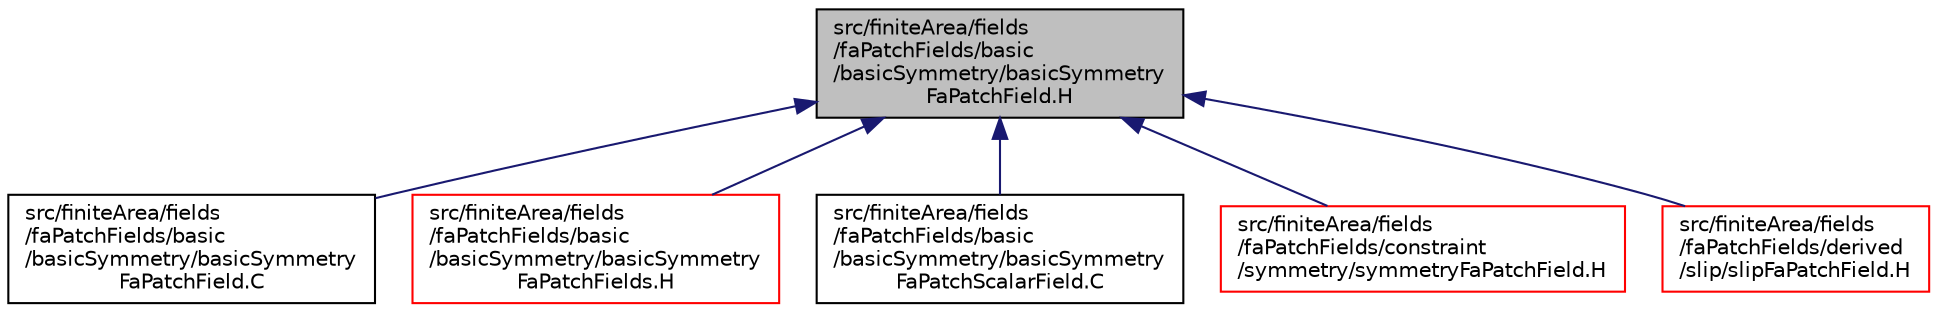 digraph "src/finiteArea/fields/faPatchFields/basic/basicSymmetry/basicSymmetryFaPatchField.H"
{
  bgcolor="transparent";
  edge [fontname="Helvetica",fontsize="10",labelfontname="Helvetica",labelfontsize="10"];
  node [fontname="Helvetica",fontsize="10",shape=record];
  Node1 [label="src/finiteArea/fields\l/faPatchFields/basic\l/basicSymmetry/basicSymmetry\lFaPatchField.H",height=0.2,width=0.4,color="black", fillcolor="grey75", style="filled" fontcolor="black"];
  Node1 -> Node2 [dir="back",color="midnightblue",fontsize="10",style="solid",fontname="Helvetica"];
  Node2 [label="src/finiteArea/fields\l/faPatchFields/basic\l/basicSymmetry/basicSymmetry\lFaPatchField.C",height=0.2,width=0.4,color="black",URL="$basicSymmetryFaPatchField_8C.html"];
  Node1 -> Node3 [dir="back",color="midnightblue",fontsize="10",style="solid",fontname="Helvetica"];
  Node3 [label="src/finiteArea/fields\l/faPatchFields/basic\l/basicSymmetry/basicSymmetry\lFaPatchFields.H",height=0.2,width=0.4,color="red",URL="$basicSymmetryFaPatchFields_8H.html"];
  Node1 -> Node4 [dir="back",color="midnightblue",fontsize="10",style="solid",fontname="Helvetica"];
  Node4 [label="src/finiteArea/fields\l/faPatchFields/basic\l/basicSymmetry/basicSymmetry\lFaPatchScalarField.C",height=0.2,width=0.4,color="black",URL="$basicSymmetryFaPatchScalarField_8C.html"];
  Node1 -> Node5 [dir="back",color="midnightblue",fontsize="10",style="solid",fontname="Helvetica"];
  Node5 [label="src/finiteArea/fields\l/faPatchFields/constraint\l/symmetry/symmetryFaPatchField.H",height=0.2,width=0.4,color="red",URL="$symmetryFaPatchField_8H.html"];
  Node1 -> Node6 [dir="back",color="midnightblue",fontsize="10",style="solid",fontname="Helvetica"];
  Node6 [label="src/finiteArea/fields\l/faPatchFields/derived\l/slip/slipFaPatchField.H",height=0.2,width=0.4,color="red",URL="$slipFaPatchField_8H.html"];
}
